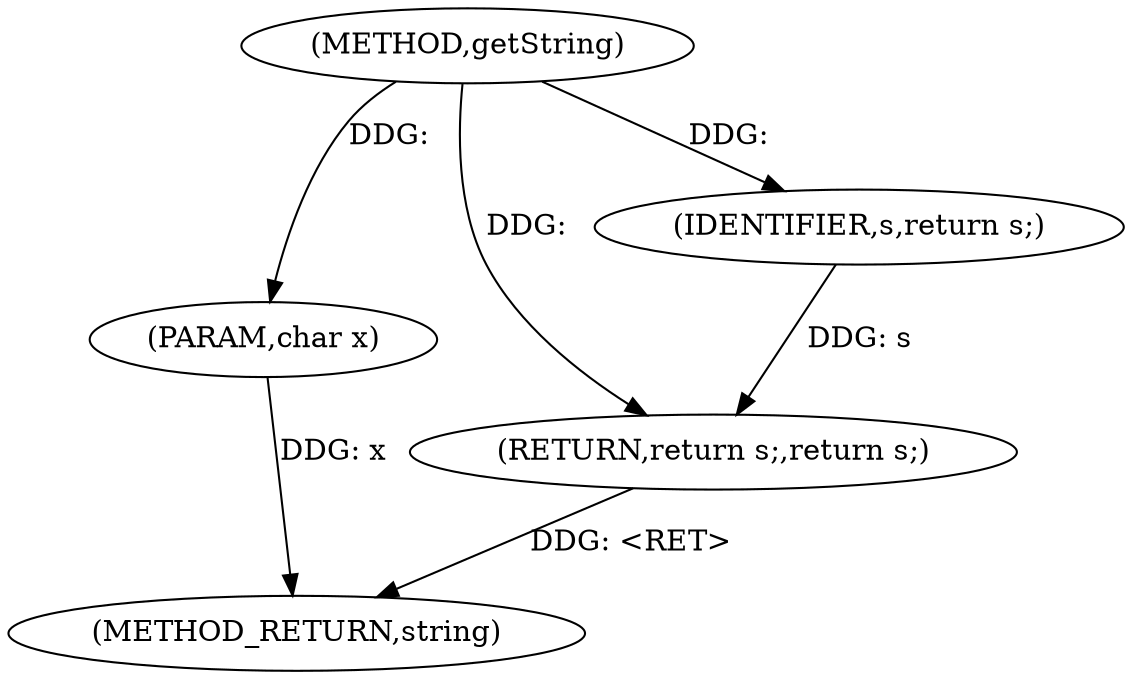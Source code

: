 digraph "getString" {  
"1000241" [label = "(METHOD,getString)" ]
"1000247" [label = "(METHOD_RETURN,string)" ]
"1000242" [label = "(PARAM,char x)" ]
"1000245" [label = "(RETURN,return s;,return s;)" ]
"1000246" [label = "(IDENTIFIER,s,return s;)" ]
  "1000242" -> "1000247"  [ label = "DDG: x"] 
  "1000245" -> "1000247"  [ label = "DDG: <RET>"] 
  "1000241" -> "1000242"  [ label = "DDG: "] 
  "1000246" -> "1000245"  [ label = "DDG: s"] 
  "1000241" -> "1000245"  [ label = "DDG: "] 
  "1000241" -> "1000246"  [ label = "DDG: "] 
}

